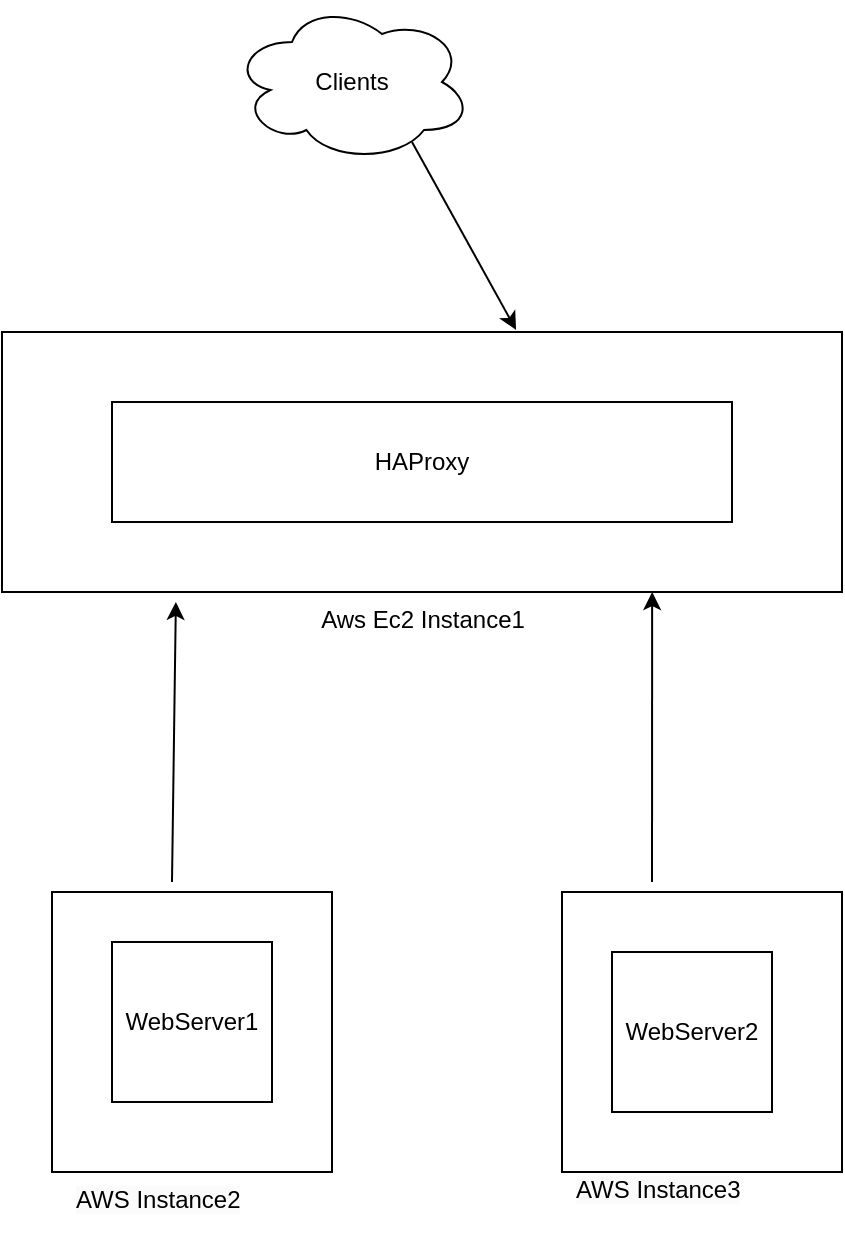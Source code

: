 <mxfile version="22.1.21" type="github">
  <diagram name="Page-1" id="QYc-50m_XBAP9rMNQPyU">
    <mxGraphModel dx="880" dy="470" grid="1" gridSize="10" guides="1" tooltips="1" connect="1" arrows="1" fold="1" page="1" pageScale="1" pageWidth="827" pageHeight="1169" math="0" shadow="0">
      <root>
        <mxCell id="0" />
        <mxCell id="1" parent="0" />
        <mxCell id="hGv1N_XjfB2GI_7mYwIp-1" value="Clients" style="ellipse;shape=cloud;whiteSpace=wrap;html=1;" vertex="1" parent="1">
          <mxGeometry x="400" y="30" width="120" height="80" as="geometry" />
        </mxCell>
        <mxCell id="hGv1N_XjfB2GI_7mYwIp-4" value="Aws Ec2 Instance1" style="verticalLabelPosition=bottom;verticalAlign=top;html=1;shape=mxgraph.basic.rect;fillColor2=none;strokeWidth=1;size=20;indent=5;" vertex="1" parent="1">
          <mxGeometry x="285" y="195" width="420" height="130" as="geometry" />
        </mxCell>
        <mxCell id="hGv1N_XjfB2GI_7mYwIp-2" value="HAProxy" style="rounded=0;whiteSpace=wrap;html=1;" vertex="1" parent="1">
          <mxGeometry x="340" y="230" width="310" height="60" as="geometry" />
        </mxCell>
        <mxCell id="hGv1N_XjfB2GI_7mYwIp-7" value="" style="whiteSpace=wrap;html=1;aspect=fixed;" vertex="1" parent="1">
          <mxGeometry x="310" y="475" width="140" height="140" as="geometry" />
        </mxCell>
        <mxCell id="hGv1N_XjfB2GI_7mYwIp-5" value="WebServer1" style="whiteSpace=wrap;html=1;aspect=fixed;" vertex="1" parent="1">
          <mxGeometry x="340" y="500" width="80" height="80" as="geometry" />
        </mxCell>
        <mxCell id="hGv1N_XjfB2GI_7mYwIp-8" value="" style="whiteSpace=wrap;html=1;aspect=fixed;" vertex="1" parent="1">
          <mxGeometry x="565" y="475" width="140" height="140" as="geometry" />
        </mxCell>
        <mxCell id="hGv1N_XjfB2GI_7mYwIp-6" value="WebServer2" style="whiteSpace=wrap;html=1;aspect=fixed;" vertex="1" parent="1">
          <mxGeometry x="590" y="505" width="80" height="80" as="geometry" />
        </mxCell>
        <mxCell id="hGv1N_XjfB2GI_7mYwIp-9" value="&lt;span style=&quot;color: rgb(0, 0, 0); font-family: Helvetica; font-size: 12px; font-style: normal; font-variant-ligatures: normal; font-variant-caps: normal; font-weight: 400; letter-spacing: normal; orphans: 2; text-align: center; text-indent: 0px; text-transform: none; widows: 2; word-spacing: 0px; -webkit-text-stroke-width: 0px; background-color: rgb(251, 251, 251); text-decoration-thickness: initial; text-decoration-style: initial; text-decoration-color: initial; float: none; display: inline !important;&quot;&gt;AWS Instance2&lt;/span&gt;" style="text;whiteSpace=wrap;html=1;" vertex="1" parent="1">
          <mxGeometry x="320" y="615" width="120" height="40" as="geometry" />
        </mxCell>
        <mxCell id="hGv1N_XjfB2GI_7mYwIp-10" value="&lt;span style=&quot;color: rgb(0, 0, 0); font-family: Helvetica; font-size: 12px; font-style: normal; font-variant-ligatures: normal; font-variant-caps: normal; font-weight: 400; letter-spacing: normal; orphans: 2; text-align: center; text-indent: 0px; text-transform: none; widows: 2; word-spacing: 0px; -webkit-text-stroke-width: 0px; background-color: rgb(251, 251, 251); text-decoration-thickness: initial; text-decoration-style: initial; text-decoration-color: initial; float: none; display: inline !important;&quot;&gt;AWS Instance3&lt;/span&gt;" style="text;whiteSpace=wrap;html=1;" vertex="1" parent="1">
          <mxGeometry x="570" y="610" width="120" height="40" as="geometry" />
        </mxCell>
        <mxCell id="hGv1N_XjfB2GI_7mYwIp-11" value="" style="endArrow=classic;html=1;rounded=0;entryX=0.612;entryY=-0.008;entryDx=0;entryDy=0;entryPerimeter=0;" edge="1" parent="1" target="hGv1N_XjfB2GI_7mYwIp-4">
          <mxGeometry width="50" height="50" relative="1" as="geometry">
            <mxPoint x="490" y="100" as="sourcePoint" />
            <mxPoint x="520" y="160" as="targetPoint" />
          </mxGeometry>
        </mxCell>
        <mxCell id="hGv1N_XjfB2GI_7mYwIp-14" value="" style="endArrow=classic;html=1;rounded=0;entryX=0.207;entryY=1.038;entryDx=0;entryDy=0;entryPerimeter=0;" edge="1" parent="1" target="hGv1N_XjfB2GI_7mYwIp-4">
          <mxGeometry width="50" height="50" relative="1" as="geometry">
            <mxPoint x="370" y="470" as="sourcePoint" />
            <mxPoint x="400" y="360" as="targetPoint" />
          </mxGeometry>
        </mxCell>
        <mxCell id="hGv1N_XjfB2GI_7mYwIp-15" value="" style="endArrow=classic;html=1;rounded=0;entryX=0.774;entryY=1;entryDx=0;entryDy=0;entryPerimeter=0;" edge="1" parent="1" target="hGv1N_XjfB2GI_7mYwIp-4">
          <mxGeometry width="50" height="50" relative="1" as="geometry">
            <mxPoint x="610" y="470" as="sourcePoint" />
            <mxPoint x="610" y="360" as="targetPoint" />
          </mxGeometry>
        </mxCell>
      </root>
    </mxGraphModel>
  </diagram>
</mxfile>
